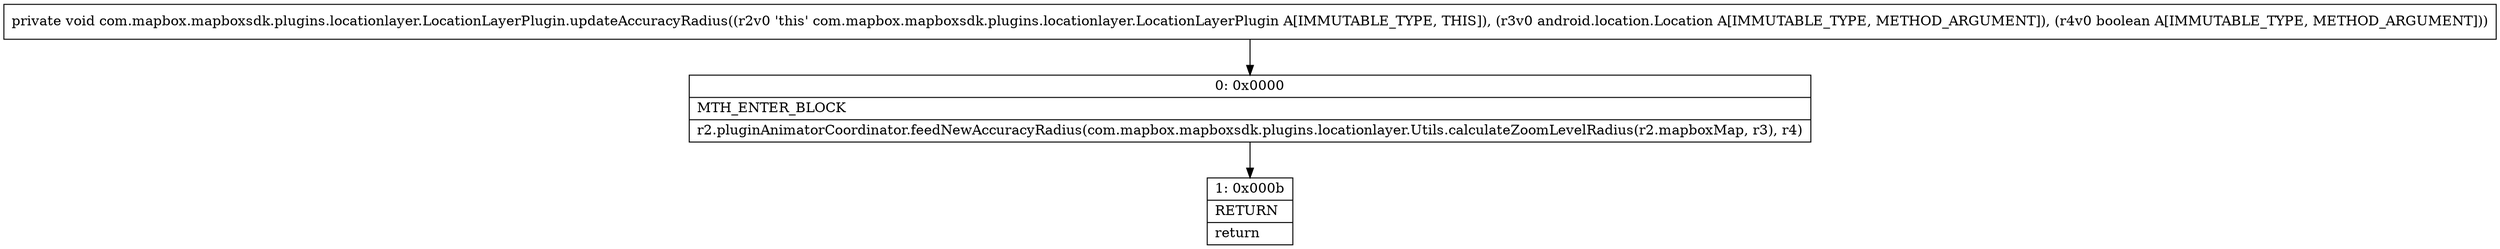 digraph "CFG forcom.mapbox.mapboxsdk.plugins.locationlayer.LocationLayerPlugin.updateAccuracyRadius(Landroid\/location\/Location;Z)V" {
Node_0 [shape=record,label="{0\:\ 0x0000|MTH_ENTER_BLOCK\l|r2.pluginAnimatorCoordinator.feedNewAccuracyRadius(com.mapbox.mapboxsdk.plugins.locationlayer.Utils.calculateZoomLevelRadius(r2.mapboxMap, r3), r4)\l}"];
Node_1 [shape=record,label="{1\:\ 0x000b|RETURN\l|return\l}"];
MethodNode[shape=record,label="{private void com.mapbox.mapboxsdk.plugins.locationlayer.LocationLayerPlugin.updateAccuracyRadius((r2v0 'this' com.mapbox.mapboxsdk.plugins.locationlayer.LocationLayerPlugin A[IMMUTABLE_TYPE, THIS]), (r3v0 android.location.Location A[IMMUTABLE_TYPE, METHOD_ARGUMENT]), (r4v0 boolean A[IMMUTABLE_TYPE, METHOD_ARGUMENT])) }"];
MethodNode -> Node_0;
Node_0 -> Node_1;
}

